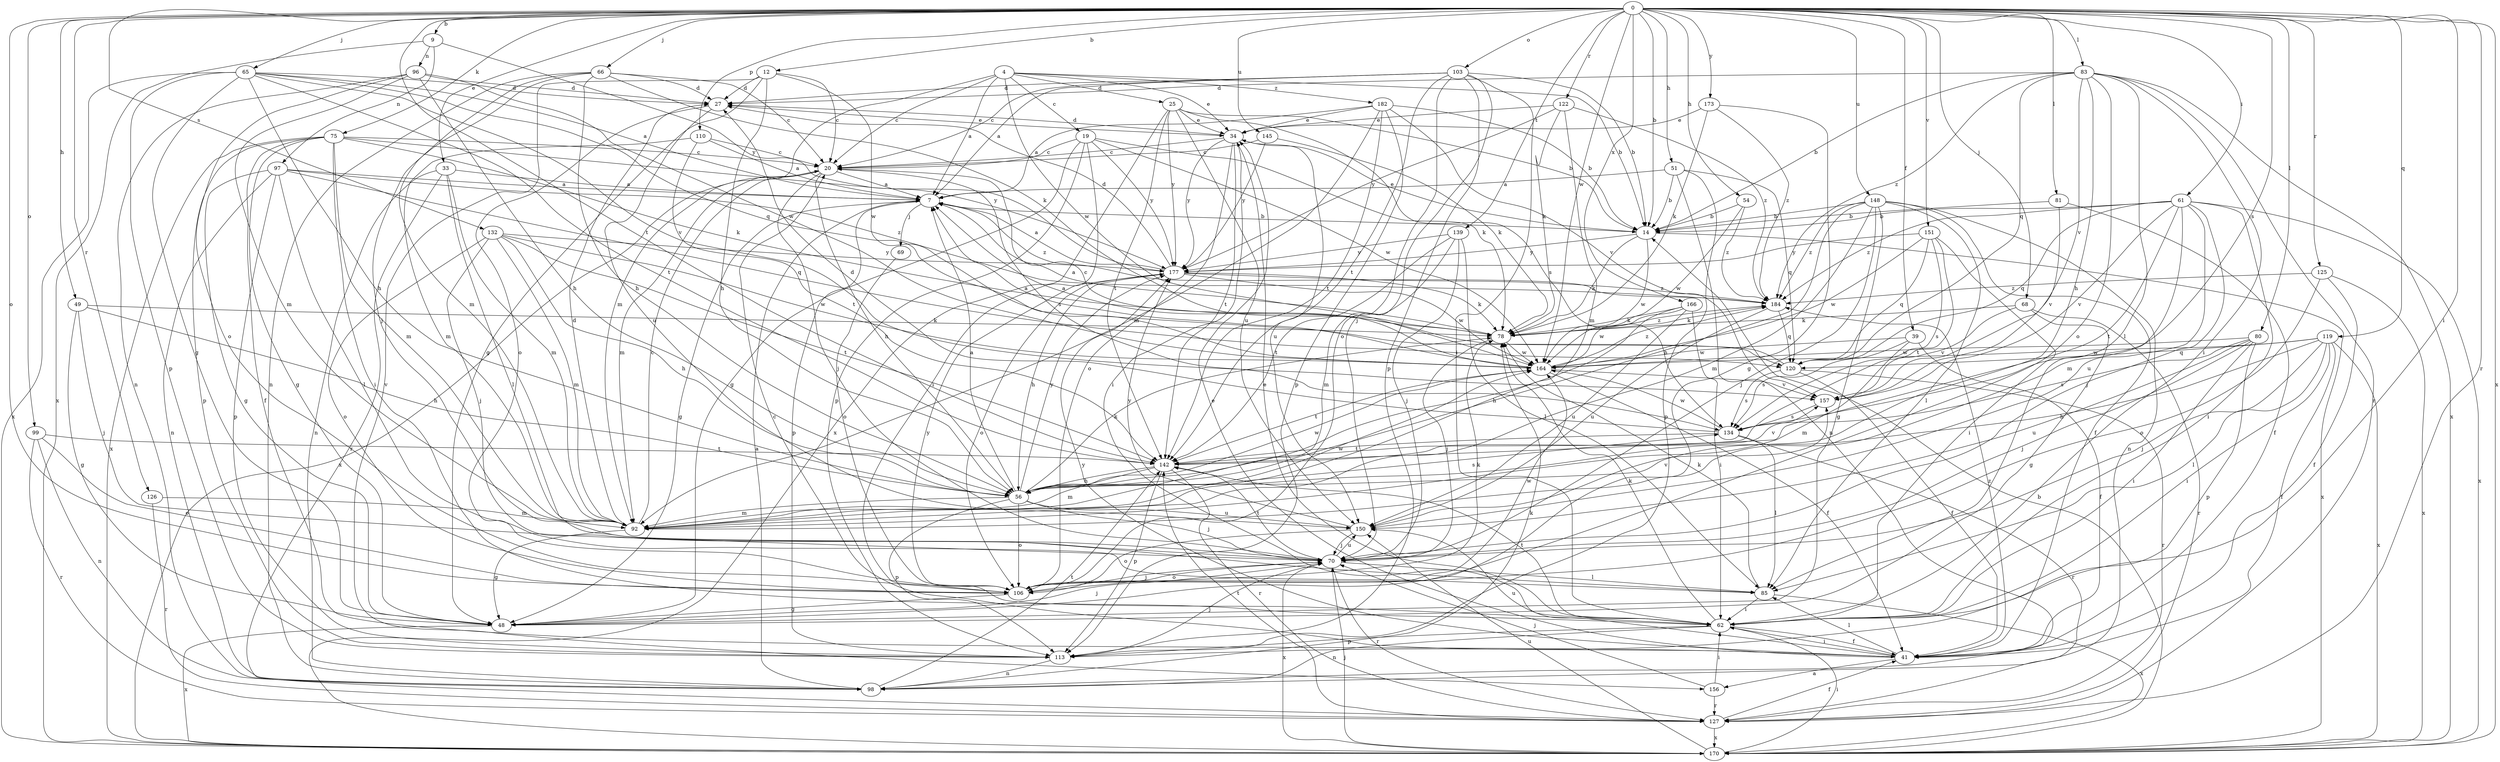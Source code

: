 strict digraph  {
0;
4;
7;
9;
12;
14;
19;
20;
25;
27;
33;
34;
39;
41;
48;
49;
51;
54;
56;
61;
62;
65;
66;
68;
69;
70;
75;
78;
80;
81;
83;
85;
92;
96;
97;
98;
99;
103;
106;
110;
113;
119;
120;
122;
125;
126;
127;
132;
134;
139;
142;
145;
148;
150;
151;
156;
157;
164;
166;
170;
173;
177;
182;
184;
0 -> 9  [label=b];
0 -> 12  [label=b];
0 -> 14  [label=b];
0 -> 33  [label=e];
0 -> 39  [label=f];
0 -> 49  [label=h];
0 -> 51  [label=h];
0 -> 54  [label=h];
0 -> 61  [label=i];
0 -> 62  [label=i];
0 -> 65  [label=j];
0 -> 66  [label=j];
0 -> 68  [label=j];
0 -> 75  [label=k];
0 -> 80  [label=l];
0 -> 81  [label=l];
0 -> 83  [label=l];
0 -> 99  [label=o];
0 -> 103  [label=o];
0 -> 106  [label=o];
0 -> 110  [label=p];
0 -> 119  [label=q];
0 -> 122  [label=r];
0 -> 125  [label=r];
0 -> 126  [label=r];
0 -> 127  [label=r];
0 -> 132  [label=s];
0 -> 134  [label=s];
0 -> 139  [label=t];
0 -> 142  [label=t];
0 -> 145  [label=u];
0 -> 148  [label=u];
0 -> 151  [label=v];
0 -> 164  [label=w];
0 -> 166  [label=x];
0 -> 170  [label=x];
0 -> 173  [label=y];
4 -> 7  [label=a];
4 -> 14  [label=b];
4 -> 19  [label=c];
4 -> 20  [label=c];
4 -> 25  [label=d];
4 -> 34  [label=e];
4 -> 92  [label=m];
4 -> 164  [label=w];
4 -> 182  [label=z];
7 -> 14  [label=b];
7 -> 48  [label=g];
7 -> 69  [label=j];
7 -> 113  [label=p];
7 -> 184  [label=z];
9 -> 96  [label=n];
9 -> 97  [label=n];
9 -> 170  [label=x];
9 -> 177  [label=y];
12 -> 20  [label=c];
12 -> 27  [label=d];
12 -> 48  [label=g];
12 -> 56  [label=h];
12 -> 156  [label=v];
12 -> 164  [label=w];
14 -> 34  [label=e];
14 -> 78  [label=k];
14 -> 164  [label=w];
14 -> 170  [label=x];
14 -> 177  [label=y];
19 -> 20  [label=c];
19 -> 48  [label=g];
19 -> 62  [label=i];
19 -> 78  [label=k];
19 -> 113  [label=p];
19 -> 164  [label=w];
19 -> 177  [label=y];
20 -> 7  [label=a];
20 -> 56  [label=h];
20 -> 70  [label=j];
20 -> 92  [label=m];
20 -> 134  [label=s];
20 -> 170  [label=x];
25 -> 14  [label=b];
25 -> 34  [label=e];
25 -> 134  [label=s];
25 -> 142  [label=t];
25 -> 150  [label=u];
25 -> 170  [label=x];
25 -> 177  [label=y];
27 -> 34  [label=e];
27 -> 106  [label=o];
27 -> 150  [label=u];
33 -> 7  [label=a];
33 -> 85  [label=l];
33 -> 92  [label=m];
33 -> 98  [label=n];
33 -> 127  [label=r];
34 -> 20  [label=c];
34 -> 27  [label=d];
34 -> 62  [label=i];
34 -> 106  [label=o];
34 -> 142  [label=t];
34 -> 150  [label=u];
34 -> 177  [label=y];
39 -> 41  [label=f];
39 -> 92  [label=m];
39 -> 134  [label=s];
39 -> 164  [label=w];
41 -> 20  [label=c];
41 -> 34  [label=e];
41 -> 62  [label=i];
41 -> 85  [label=l];
41 -> 150  [label=u];
41 -> 177  [label=y];
41 -> 184  [label=z];
41 -> 156  [label=a];
48 -> 70  [label=j];
48 -> 170  [label=x];
49 -> 48  [label=g];
49 -> 56  [label=h];
49 -> 70  [label=j];
49 -> 78  [label=k];
51 -> 7  [label=a];
51 -> 14  [label=b];
51 -> 98  [label=n];
51 -> 113  [label=p];
51 -> 120  [label=q];
54 -> 14  [label=b];
54 -> 164  [label=w];
54 -> 184  [label=z];
56 -> 7  [label=a];
56 -> 70  [label=j];
56 -> 78  [label=k];
56 -> 92  [label=m];
56 -> 106  [label=o];
56 -> 113  [label=p];
56 -> 134  [label=s];
56 -> 150  [label=u];
56 -> 164  [label=w];
56 -> 177  [label=y];
61 -> 14  [label=b];
61 -> 62  [label=i];
61 -> 70  [label=j];
61 -> 92  [label=m];
61 -> 120  [label=q];
61 -> 142  [label=t];
61 -> 150  [label=u];
61 -> 157  [label=v];
61 -> 170  [label=x];
61 -> 184  [label=z];
62 -> 34  [label=e];
62 -> 41  [label=f];
62 -> 78  [label=k];
62 -> 98  [label=n];
62 -> 113  [label=p];
62 -> 142  [label=t];
65 -> 7  [label=a];
65 -> 27  [label=d];
65 -> 48  [label=g];
65 -> 56  [label=h];
65 -> 113  [label=p];
65 -> 120  [label=q];
65 -> 142  [label=t];
65 -> 157  [label=v];
65 -> 170  [label=x];
66 -> 20  [label=c];
66 -> 27  [label=d];
66 -> 56  [label=h];
66 -> 70  [label=j];
66 -> 78  [label=k];
66 -> 92  [label=m];
66 -> 98  [label=n];
68 -> 48  [label=g];
68 -> 78  [label=k];
68 -> 127  [label=r];
68 -> 157  [label=v];
69 -> 106  [label=o];
70 -> 85  [label=l];
70 -> 106  [label=o];
70 -> 127  [label=r];
70 -> 142  [label=t];
70 -> 150  [label=u];
70 -> 170  [label=x];
75 -> 20  [label=c];
75 -> 41  [label=f];
75 -> 48  [label=g];
75 -> 62  [label=i];
75 -> 78  [label=k];
75 -> 92  [label=m];
75 -> 113  [label=p];
75 -> 170  [label=x];
75 -> 177  [label=y];
78 -> 7  [label=a];
78 -> 70  [label=j];
78 -> 164  [label=w];
78 -> 184  [label=z];
80 -> 62  [label=i];
80 -> 70  [label=j];
80 -> 113  [label=p];
80 -> 134  [label=s];
80 -> 150  [label=u];
80 -> 164  [label=w];
81 -> 14  [label=b];
81 -> 41  [label=f];
81 -> 157  [label=v];
83 -> 14  [label=b];
83 -> 27  [label=d];
83 -> 56  [label=h];
83 -> 62  [label=i];
83 -> 85  [label=l];
83 -> 106  [label=o];
83 -> 120  [label=q];
83 -> 127  [label=r];
83 -> 157  [label=v];
83 -> 170  [label=x];
83 -> 184  [label=z];
85 -> 62  [label=i];
85 -> 78  [label=k];
85 -> 170  [label=x];
92 -> 20  [label=c];
92 -> 27  [label=d];
92 -> 48  [label=g];
92 -> 164  [label=w];
96 -> 27  [label=d];
96 -> 56  [label=h];
96 -> 92  [label=m];
96 -> 98  [label=n];
96 -> 106  [label=o];
96 -> 164  [label=w];
97 -> 7  [label=a];
97 -> 48  [label=g];
97 -> 85  [label=l];
97 -> 98  [label=n];
97 -> 113  [label=p];
97 -> 120  [label=q];
97 -> 184  [label=z];
98 -> 7  [label=a];
98 -> 78  [label=k];
98 -> 142  [label=t];
99 -> 98  [label=n];
99 -> 106  [label=o];
99 -> 127  [label=r];
99 -> 142  [label=t];
103 -> 7  [label=a];
103 -> 14  [label=b];
103 -> 20  [label=c];
103 -> 27  [label=d];
103 -> 62  [label=i];
103 -> 70  [label=j];
103 -> 106  [label=o];
103 -> 113  [label=p];
103 -> 142  [label=t];
106 -> 48  [label=g];
106 -> 70  [label=j];
106 -> 78  [label=k];
106 -> 164  [label=w];
106 -> 177  [label=y];
110 -> 7  [label=a];
110 -> 20  [label=c];
110 -> 92  [label=m];
110 -> 142  [label=t];
113 -> 70  [label=j];
113 -> 98  [label=n];
119 -> 41  [label=f];
119 -> 56  [label=h];
119 -> 62  [label=i];
119 -> 70  [label=j];
119 -> 85  [label=l];
119 -> 120  [label=q];
119 -> 164  [label=w];
119 -> 170  [label=x];
120 -> 7  [label=a];
120 -> 41  [label=f];
120 -> 127  [label=r];
120 -> 134  [label=s];
122 -> 34  [label=e];
122 -> 78  [label=k];
122 -> 92  [label=m];
122 -> 177  [label=y];
122 -> 184  [label=z];
125 -> 41  [label=f];
125 -> 106  [label=o];
125 -> 170  [label=x];
125 -> 184  [label=z];
126 -> 92  [label=m];
126 -> 127  [label=r];
127 -> 41  [label=f];
127 -> 142  [label=t];
127 -> 170  [label=x];
132 -> 56  [label=h];
132 -> 70  [label=j];
132 -> 92  [label=m];
132 -> 106  [label=o];
132 -> 142  [label=t];
132 -> 164  [label=w];
132 -> 177  [label=y];
134 -> 27  [label=d];
134 -> 85  [label=l];
134 -> 127  [label=r];
134 -> 142  [label=t];
134 -> 164  [label=w];
139 -> 70  [label=j];
139 -> 85  [label=l];
139 -> 92  [label=m];
139 -> 142  [label=t];
139 -> 177  [label=y];
142 -> 56  [label=h];
142 -> 92  [label=m];
142 -> 113  [label=p];
142 -> 127  [label=r];
142 -> 157  [label=v];
145 -> 20  [label=c];
145 -> 78  [label=k];
145 -> 177  [label=y];
148 -> 14  [label=b];
148 -> 41  [label=f];
148 -> 48  [label=g];
148 -> 56  [label=h];
148 -> 70  [label=j];
148 -> 85  [label=l];
148 -> 92  [label=m];
148 -> 98  [label=n];
148 -> 184  [label=z];
150 -> 70  [label=j];
150 -> 106  [label=o];
150 -> 157  [label=v];
150 -> 177  [label=y];
151 -> 62  [label=i];
151 -> 120  [label=q];
151 -> 134  [label=s];
151 -> 142  [label=t];
151 -> 164  [label=w];
151 -> 177  [label=y];
156 -> 62  [label=i];
156 -> 70  [label=j];
156 -> 127  [label=r];
157 -> 134  [label=s];
164 -> 7  [label=a];
164 -> 20  [label=c];
164 -> 41  [label=f];
164 -> 142  [label=t];
164 -> 157  [label=v];
164 -> 184  [label=z];
166 -> 56  [label=h];
166 -> 62  [label=i];
166 -> 78  [label=k];
166 -> 150  [label=u];
166 -> 164  [label=w];
170 -> 14  [label=b];
170 -> 62  [label=i];
170 -> 70  [label=j];
170 -> 150  [label=u];
173 -> 34  [label=e];
173 -> 48  [label=g];
173 -> 78  [label=k];
173 -> 184  [label=z];
177 -> 7  [label=a];
177 -> 27  [label=d];
177 -> 56  [label=h];
177 -> 78  [label=k];
177 -> 106  [label=o];
177 -> 164  [label=w];
177 -> 184  [label=z];
182 -> 7  [label=a];
182 -> 14  [label=b];
182 -> 34  [label=e];
182 -> 92  [label=m];
182 -> 113  [label=p];
182 -> 142  [label=t];
182 -> 157  [label=v];
184 -> 78  [label=k];
184 -> 120  [label=q];
184 -> 150  [label=u];
}
